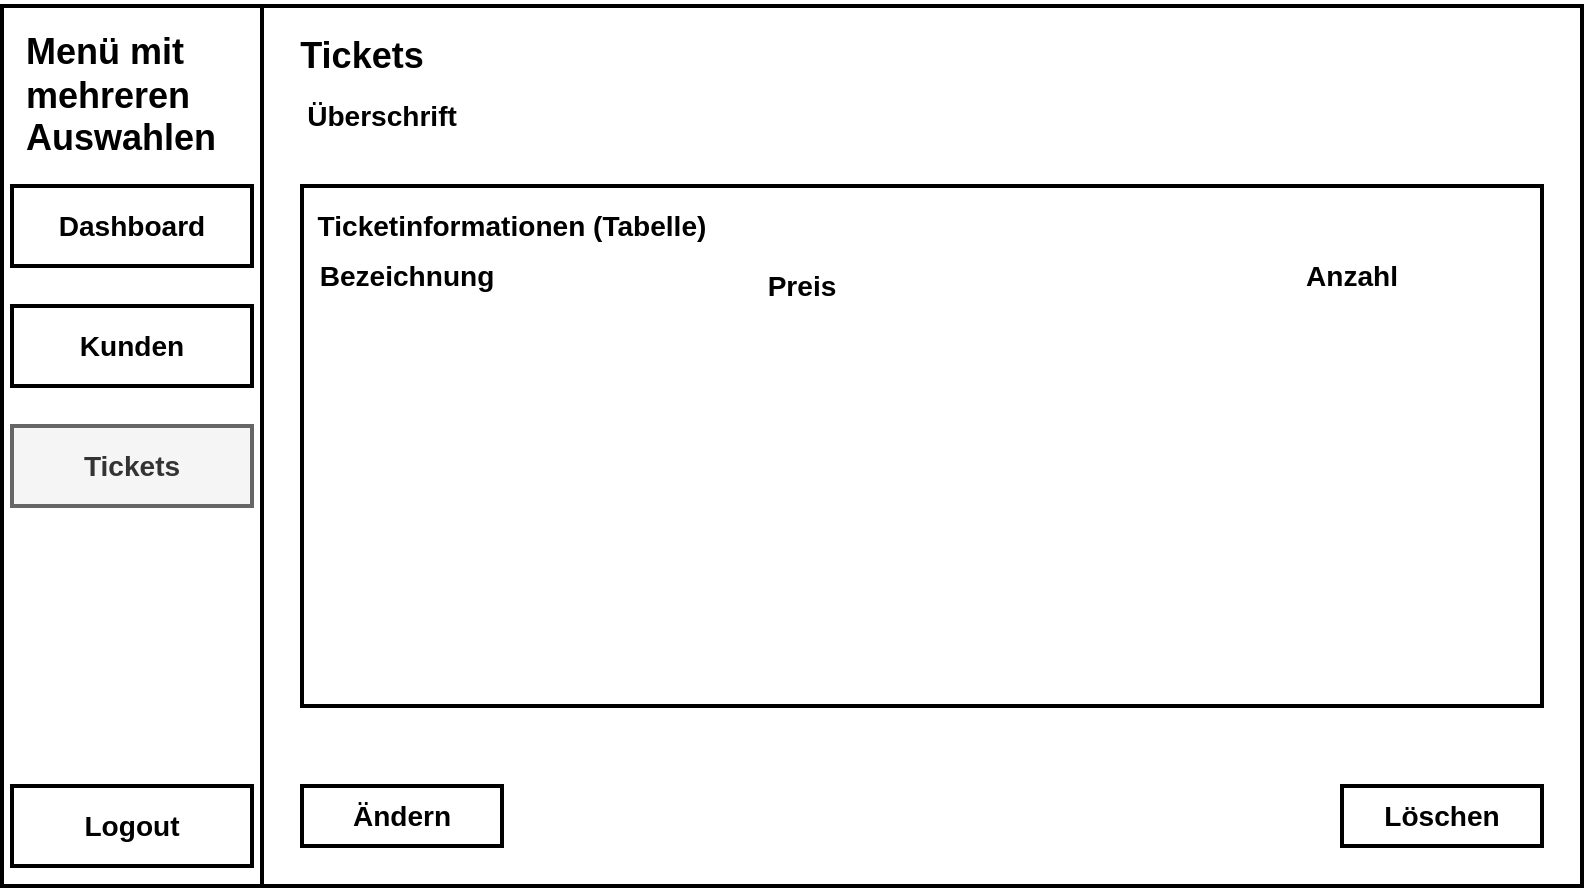 <mxfile version="22.0.3" type="device">
  <diagram name="Seite-1" id="1wJZYg-sN28dwmO0yLAL">
    <mxGraphModel dx="1098" dy="820" grid="1" gridSize="10" guides="1" tooltips="1" connect="1" arrows="1" fold="1" page="1" pageScale="1" pageWidth="827" pageHeight="1169" math="0" shadow="0">
      <root>
        <mxCell id="0" />
        <mxCell id="1" parent="0" />
        <mxCell id="fy48gWIyvFch9U87aRME-1" value="&lt;h3&gt;&lt;br&gt;&lt;/h3&gt;" style="rounded=0;whiteSpace=wrap;html=1;strokeWidth=2;" parent="1" vertex="1">
          <mxGeometry x="20" y="130" width="790" height="440" as="geometry" />
        </mxCell>
        <mxCell id="fy48gWIyvFch9U87aRME-2" value="" style="rounded=0;whiteSpace=wrap;html=1;strokeWidth=2;" parent="1" vertex="1">
          <mxGeometry x="20" y="130" width="130" height="440" as="geometry" />
        </mxCell>
        <mxCell id="fy48gWIyvFch9U87aRME-4" value="&lt;h2&gt;Menü mit mehreren Auswahlen&lt;/h2&gt;" style="text;html=1;strokeColor=none;fillColor=none;align=left;verticalAlign=middle;whiteSpace=wrap;rounded=0;" parent="1" vertex="1">
          <mxGeometry x="30" y="150" width="110" height="50" as="geometry" />
        </mxCell>
        <mxCell id="fy48gWIyvFch9U87aRME-5" value="&lt;h3&gt;Dashboard&lt;/h3&gt;" style="rounded=0;whiteSpace=wrap;html=1;strokeWidth=2;" parent="1" vertex="1">
          <mxGeometry x="25" y="220" width="120" height="40" as="geometry" />
        </mxCell>
        <mxCell id="fy48gWIyvFch9U87aRME-6" value="&lt;h3&gt;Kunden&lt;/h3&gt;" style="rounded=0;whiteSpace=wrap;html=1;strokeWidth=2;" parent="1" vertex="1">
          <mxGeometry x="25" y="280" width="120" height="40" as="geometry" />
        </mxCell>
        <mxCell id="fy48gWIyvFch9U87aRME-7" value="&lt;h3&gt;Tickets&lt;/h3&gt;" style="rounded=0;whiteSpace=wrap;html=1;strokeWidth=2;fillColor=#f5f5f5;fontColor=#333333;strokeColor=#666666;" parent="1" vertex="1">
          <mxGeometry x="25" y="340" width="120" height="40" as="geometry" />
        </mxCell>
        <mxCell id="fy48gWIyvFch9U87aRME-10" value="&lt;h3&gt;Überschrift&lt;/h3&gt;" style="text;html=1;strokeColor=none;fillColor=none;align=center;verticalAlign=middle;whiteSpace=wrap;rounded=0;" parent="1" vertex="1">
          <mxGeometry x="180" y="170" width="60" height="30" as="geometry" />
        </mxCell>
        <mxCell id="fy48gWIyvFch9U87aRME-15" value="&lt;h2&gt;Tickets&lt;/h2&gt;" style="text;html=1;strokeColor=none;fillColor=none;align=center;verticalAlign=middle;whiteSpace=wrap;rounded=0;" parent="1" vertex="1">
          <mxGeometry x="170" y="140" width="60" height="30" as="geometry" />
        </mxCell>
        <mxCell id="sLEsBc383k4uCxGaAYeG-7" value="&lt;h3&gt;Ändern&lt;/h3&gt;" style="rounded=0;whiteSpace=wrap;html=1;strokeWidth=2;" parent="1" vertex="1">
          <mxGeometry x="170" y="520" width="100" height="30" as="geometry" />
        </mxCell>
        <mxCell id="sLEsBc383k4uCxGaAYeG-8" value="&lt;h3&gt;Löschen&lt;/h3&gt;" style="rounded=0;whiteSpace=wrap;html=1;strokeWidth=2;" parent="1" vertex="1">
          <mxGeometry x="690" y="520" width="100" height="30" as="geometry" />
        </mxCell>
        <mxCell id="sLEsBc383k4uCxGaAYeG-9" value="" style="rounded=0;whiteSpace=wrap;html=1;strokeWidth=2;" parent="1" vertex="1">
          <mxGeometry x="170" y="220" width="620" height="260" as="geometry" />
        </mxCell>
        <mxCell id="sLEsBc383k4uCxGaAYeG-10" value="&lt;h3&gt;Ticketinformationen (Tabelle)&lt;/h3&gt;" style="text;html=1;strokeColor=none;fillColor=none;align=center;verticalAlign=middle;whiteSpace=wrap;rounded=0;" parent="1" vertex="1">
          <mxGeometry x="170" y="225" width="210" height="30" as="geometry" />
        </mxCell>
        <mxCell id="sLEsBc383k4uCxGaAYeG-11" value="&lt;h3&gt;Bezeichnung&lt;/h3&gt;" style="text;html=1;strokeColor=none;fillColor=none;align=center;verticalAlign=middle;whiteSpace=wrap;rounded=0;" parent="1" vertex="1">
          <mxGeometry x="190" y="250" width="65" height="30" as="geometry" />
        </mxCell>
        <mxCell id="sLEsBc383k4uCxGaAYeG-12" value="&lt;h3&gt;Anzahl&lt;/h3&gt;" style="text;html=1;strokeColor=none;fillColor=none;align=center;verticalAlign=middle;whiteSpace=wrap;rounded=0;" parent="1" vertex="1">
          <mxGeometry x="660" y="250" width="70" height="30" as="geometry" />
        </mxCell>
        <mxCell id="bb9FsV5575LLNdVg3K6O-1" value="&lt;h3&gt;Logout&lt;/h3&gt;" style="rounded=0;whiteSpace=wrap;html=1;strokeWidth=2;" parent="1" vertex="1">
          <mxGeometry x="25" y="520" width="120" height="40" as="geometry" />
        </mxCell>
        <mxCell id="bb9FsV5575LLNdVg3K6O-2" value="&lt;h3&gt;Preis&lt;/h3&gt;" style="text;html=1;strokeColor=none;fillColor=none;align=center;verticalAlign=middle;whiteSpace=wrap;rounded=0;" parent="1" vertex="1">
          <mxGeometry x="390" y="255" width="60" height="30" as="geometry" />
        </mxCell>
      </root>
    </mxGraphModel>
  </diagram>
</mxfile>

